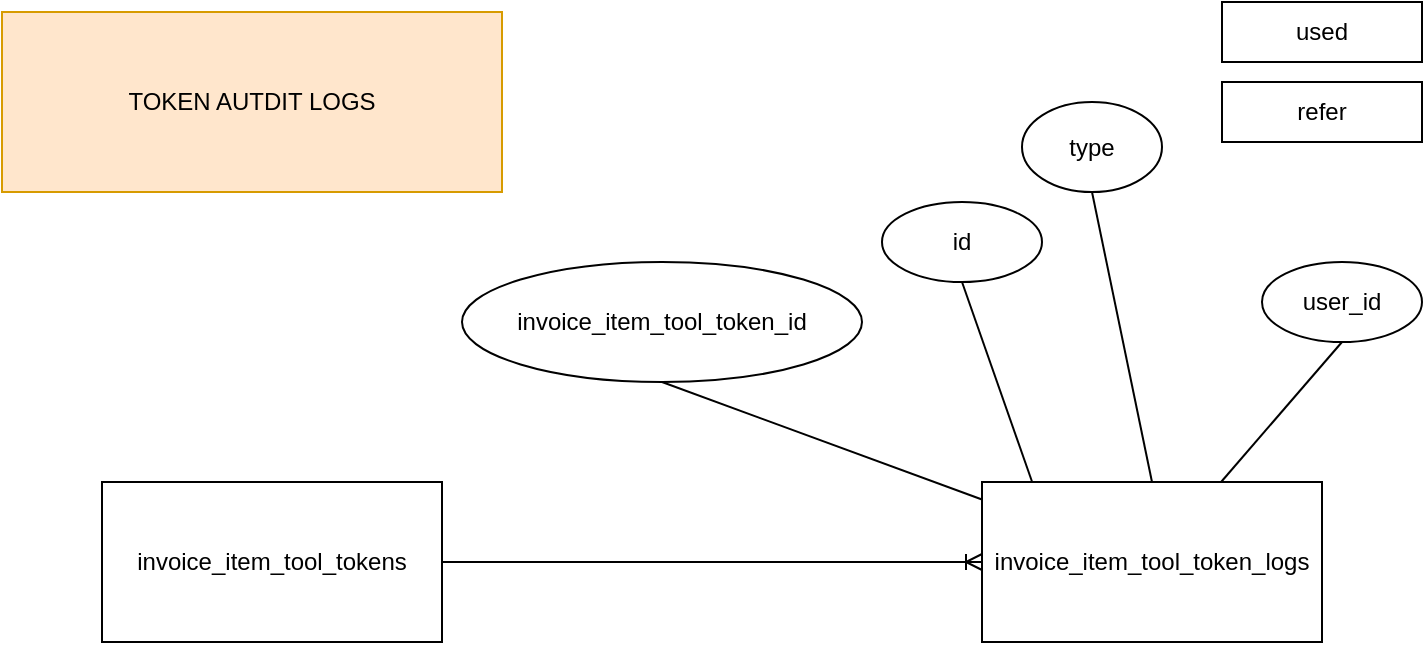 <mxfile version="14.9.7" type="github">
  <diagram id="f-QhM9010iz9F7mc7vBk" name="Page-1">
    <mxGraphModel dx="1038" dy="1679" grid="1" gridSize="10" guides="1" tooltips="1" connect="1" arrows="1" fold="1" page="1" pageScale="1" pageWidth="850" pageHeight="1100" math="0" shadow="0">
      <root>
        <mxCell id="0" />
        <mxCell id="1" parent="0" />
        <mxCell id="M519DZQHmaI1ANvllGM7-7" style="edgeStyle=orthogonalEdgeStyle;rounded=0;orthogonalLoop=1;jettySize=auto;html=1;exitX=1;exitY=0.5;exitDx=0;exitDy=0;entryX=0;entryY=0.5;entryDx=0;entryDy=0;endArrow=ERoneToMany;endFill=0;" edge="1" parent="1" source="M519DZQHmaI1ANvllGM7-1" target="M519DZQHmaI1ANvllGM7-5">
          <mxGeometry relative="1" as="geometry" />
        </mxCell>
        <mxCell id="M519DZQHmaI1ANvllGM7-1" value="invoice_item_tool_tokens" style="rounded=0;whiteSpace=wrap;html=1;" vertex="1" parent="1">
          <mxGeometry x="100" y="210" width="170" height="80" as="geometry" />
        </mxCell>
        <mxCell id="M519DZQHmaI1ANvllGM7-3" value="TOKEN AUTDIT LOGS" style="text;html=1;strokeColor=#d79b00;fillColor=#ffe6cc;align=center;verticalAlign=middle;whiteSpace=wrap;rounded=0;" vertex="1" parent="1">
          <mxGeometry x="50" y="-25" width="250" height="90" as="geometry" />
        </mxCell>
        <mxCell id="M519DZQHmaI1ANvllGM7-5" value="invoice_item_tool_token_logs" style="rounded=0;whiteSpace=wrap;html=1;" vertex="1" parent="1">
          <mxGeometry x="540" y="210" width="170" height="80" as="geometry" />
        </mxCell>
        <mxCell id="M519DZQHmaI1ANvllGM7-8" style="rounded=0;orthogonalLoop=1;jettySize=auto;html=1;exitX=0.5;exitY=1;exitDx=0;exitDy=0;endArrow=none;endFill=0;" edge="1" parent="1" source="M519DZQHmaI1ANvllGM7-6" target="M519DZQHmaI1ANvllGM7-5">
          <mxGeometry relative="1" as="geometry" />
        </mxCell>
        <mxCell id="M519DZQHmaI1ANvllGM7-6" value="&lt;span&gt;invoice_item_tool_token_id&lt;/span&gt;" style="ellipse;whiteSpace=wrap;html=1;" vertex="1" parent="1">
          <mxGeometry x="280" y="100" width="200" height="60" as="geometry" />
        </mxCell>
        <mxCell id="M519DZQHmaI1ANvllGM7-10" style="edgeStyle=none;rounded=0;orthogonalLoop=1;jettySize=auto;html=1;exitX=0.5;exitY=1;exitDx=0;exitDy=0;entryX=0.148;entryY=0.003;entryDx=0;entryDy=0;entryPerimeter=0;endArrow=none;endFill=0;" edge="1" parent="1" source="M519DZQHmaI1ANvllGM7-9" target="M519DZQHmaI1ANvllGM7-5">
          <mxGeometry relative="1" as="geometry" />
        </mxCell>
        <mxCell id="M519DZQHmaI1ANvllGM7-9" value="&lt;span&gt;id&lt;/span&gt;" style="ellipse;whiteSpace=wrap;html=1;" vertex="1" parent="1">
          <mxGeometry x="490" y="70" width="80" height="40" as="geometry" />
        </mxCell>
        <mxCell id="M519DZQHmaI1ANvllGM7-12" style="edgeStyle=none;rounded=0;orthogonalLoop=1;jettySize=auto;html=1;exitX=0.5;exitY=1;exitDx=0;exitDy=0;entryX=0.5;entryY=0;entryDx=0;entryDy=0;endArrow=none;endFill=0;" edge="1" parent="1" source="M519DZQHmaI1ANvllGM7-11" target="M519DZQHmaI1ANvllGM7-5">
          <mxGeometry relative="1" as="geometry" />
        </mxCell>
        <mxCell id="M519DZQHmaI1ANvllGM7-11" value="&lt;span&gt;type&lt;/span&gt;" style="ellipse;whiteSpace=wrap;html=1;" vertex="1" parent="1">
          <mxGeometry x="560" y="20" width="70" height="45" as="geometry" />
        </mxCell>
        <mxCell id="M519DZQHmaI1ANvllGM7-13" value="used" style="rounded=0;whiteSpace=wrap;html=1;" vertex="1" parent="1">
          <mxGeometry x="660" y="-30" width="100" height="30" as="geometry" />
        </mxCell>
        <mxCell id="M519DZQHmaI1ANvllGM7-14" value="refer" style="rounded=0;whiteSpace=wrap;html=1;" vertex="1" parent="1">
          <mxGeometry x="660" y="10" width="100" height="30" as="geometry" />
        </mxCell>
        <mxCell id="M519DZQHmaI1ANvllGM7-16" style="edgeStyle=none;rounded=0;orthogonalLoop=1;jettySize=auto;html=1;exitX=0.5;exitY=1;exitDx=0;exitDy=0;endArrow=none;endFill=0;" edge="1" parent="1" source="M519DZQHmaI1ANvllGM7-15" target="M519DZQHmaI1ANvllGM7-5">
          <mxGeometry relative="1" as="geometry" />
        </mxCell>
        <mxCell id="M519DZQHmaI1ANvllGM7-15" value="&lt;span&gt;user_id&lt;/span&gt;" style="ellipse;whiteSpace=wrap;html=1;" vertex="1" parent="1">
          <mxGeometry x="680" y="100" width="80" height="40" as="geometry" />
        </mxCell>
      </root>
    </mxGraphModel>
  </diagram>
</mxfile>
